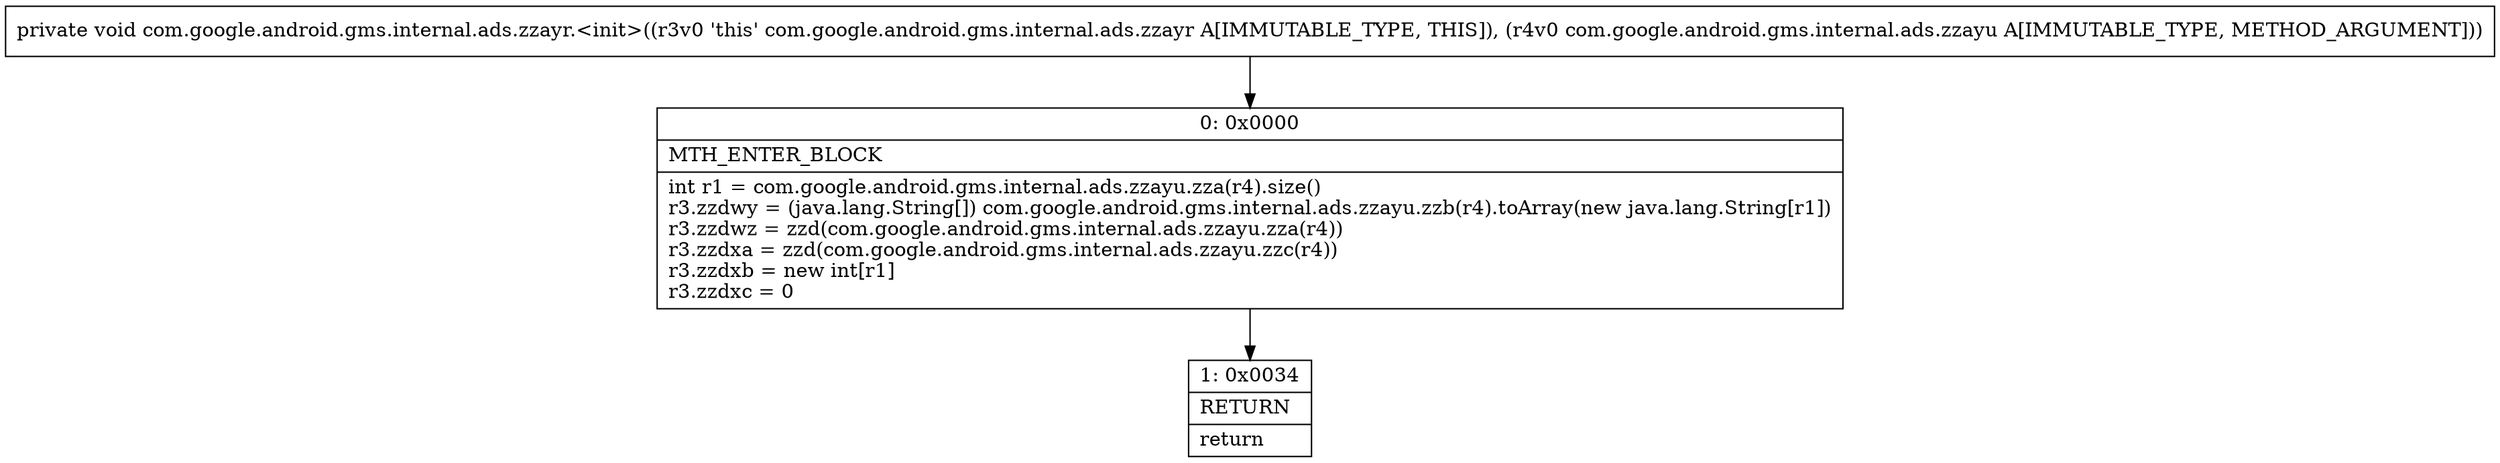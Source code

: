 digraph "CFG forcom.google.android.gms.internal.ads.zzayr.\<init\>(Lcom\/google\/android\/gms\/internal\/ads\/zzayu;)V" {
Node_0 [shape=record,label="{0\:\ 0x0000|MTH_ENTER_BLOCK\l|int r1 = com.google.android.gms.internal.ads.zzayu.zza(r4).size()\lr3.zzdwy = (java.lang.String[]) com.google.android.gms.internal.ads.zzayu.zzb(r4).toArray(new java.lang.String[r1])\lr3.zzdwz = zzd(com.google.android.gms.internal.ads.zzayu.zza(r4))\lr3.zzdxa = zzd(com.google.android.gms.internal.ads.zzayu.zzc(r4))\lr3.zzdxb = new int[r1]\lr3.zzdxc = 0\l}"];
Node_1 [shape=record,label="{1\:\ 0x0034|RETURN\l|return\l}"];
MethodNode[shape=record,label="{private void com.google.android.gms.internal.ads.zzayr.\<init\>((r3v0 'this' com.google.android.gms.internal.ads.zzayr A[IMMUTABLE_TYPE, THIS]), (r4v0 com.google.android.gms.internal.ads.zzayu A[IMMUTABLE_TYPE, METHOD_ARGUMENT])) }"];
MethodNode -> Node_0;
Node_0 -> Node_1;
}

